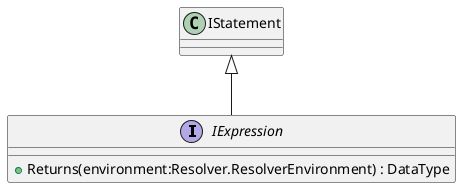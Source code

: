 @startuml
interface IExpression {
    + Returns(environment:Resolver.ResolverEnvironment) : DataType
}
IStatement <|-- IExpression
@enduml
